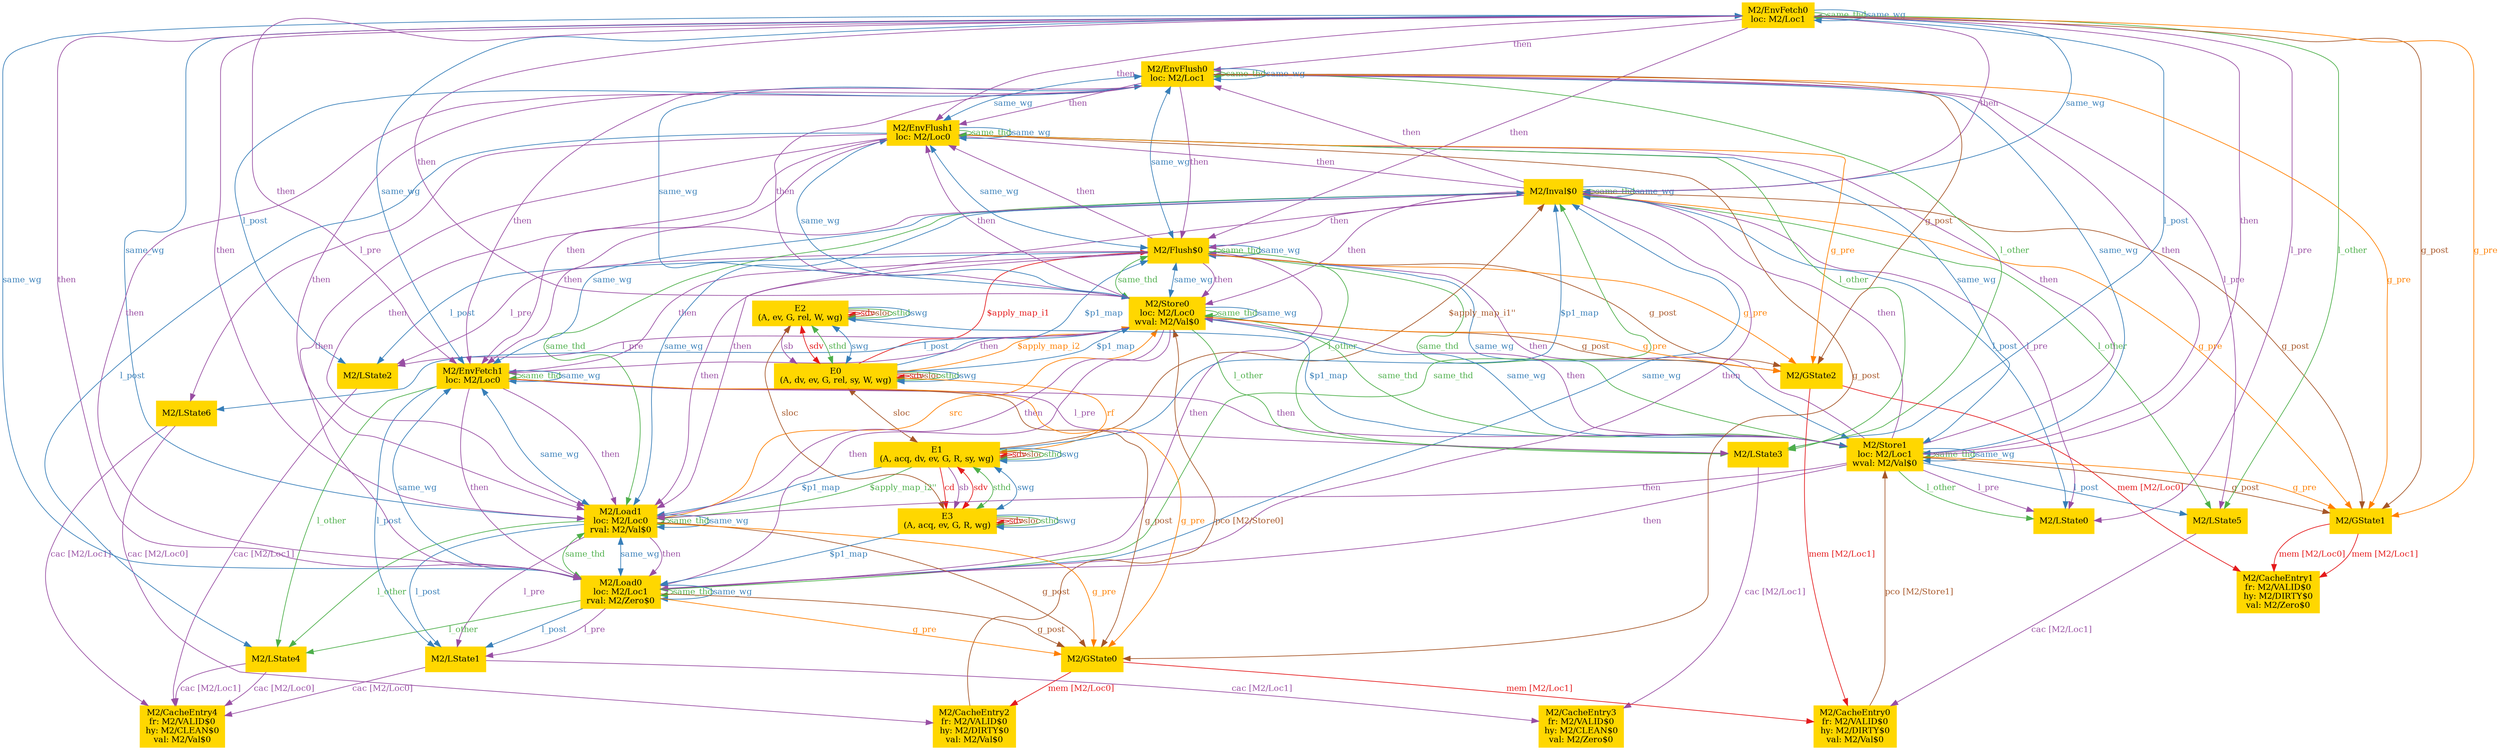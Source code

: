 digraph "graph" {
graph [fontsize=12]
node [fontsize=12]
edge [fontsize=12]
rankdir=TB;
"N24" -> "N19" [uuid = "<E0, M2/Flush$0>", color = "#e41a1c", fontcolor = "#e41a1c", style = "solid", label = "$apply_map_i1", dir = "back", weight = "1"]
"N25" -> "N18" [uuid = "<E1, M2/Inval$0>", color = "#a65628", fontcolor = "#a65628", style = "solid", label = "$apply_map_i1''", dir = "back", weight = "1"]
"N23" -> "N19" [uuid = "<E0, M2/Store0>", color = "#ff7f00", fontcolor = "#ff7f00", style = "solid", label = "$apply_map_i2", dir = "back", weight = "1"]
"N18" -> "N15" [uuid = "<E1, M2/Load1>", color = "#4daf4a", fontcolor = "#4daf4a", style = "solid", label = "$apply_map_i2''", dir = "forward", weight = "1"]
"N24" -> "N19" [uuid = "<E0, M2/Flush$0>", color = "#377eb8", fontcolor = "#377eb8", style = "solid", label = "$p1_map", dir = "back", weight = "1"]
"N23" -> "N19" [uuid = "<E0, M2/Store0>", color = "#377eb8", fontcolor = "#377eb8", style = "solid", label = "$p1_map", dir = "back", weight = "1"]
"N25" -> "N18" [uuid = "<E1, M2/Inval$0>", color = "#377eb8", fontcolor = "#377eb8", style = "solid", label = "$p1_map", dir = "back", weight = "1"]
"N18" -> "N15" [uuid = "<E1, M2/Load1>", color = "#377eb8", fontcolor = "#377eb8", style = "solid", label = "$p1_map", dir = "forward", weight = "1"]
"N20" -> "N16" [uuid = "<E2, M2/Store1>", color = "#377eb8", fontcolor = "#377eb8", style = "solid", label = "$p1_map", dir = "forward", weight = "1"]
"N17" -> "N14" [uuid = "<E3, M2/Load0>", color = "#377eb8", fontcolor = "#377eb8", style = "solid", label = "$p1_map", dir = "forward", weight = "1"]
"N8" -> "N5" [uuid = "<M2/LState1, M2/Loc0, M2/CacheEntry4>", color = "#984ea3", fontcolor = "#984ea3", style = "solid", label = "cac [M2/Loc0]", dir = "forward", weight = "1"]
"N8" -> "N3" [uuid = "<M2/LState1, M2/Loc1, M2/CacheEntry3>", color = "#984ea3", fontcolor = "#984ea3", style = "solid", label = "cac [M2/Loc1]", dir = "forward", weight = "1"]
"N7" -> "N5" [uuid = "<M2/LState2, M2/Loc1, M2/CacheEntry4>", color = "#984ea3", fontcolor = "#984ea3", style = "solid", label = "cac [M2/Loc1]", dir = "forward", weight = "1"]
"N4" -> "N3" [uuid = "<M2/LState3, M2/Loc1, M2/CacheEntry3>", color = "#984ea3", fontcolor = "#984ea3", style = "solid", label = "cac [M2/Loc1]", dir = "forward", weight = "1"]
"N6" -> "N5" [uuid = "<M2/LState4, M2/Loc0, M2/CacheEntry4>", color = "#984ea3", fontcolor = "#984ea3", style = "solid", label = "cac [M2/Loc0]", dir = "forward", weight = "1"]
"N6" -> "N5" [uuid = "<M2/LState4, M2/Loc1, M2/CacheEntry4>", color = "#984ea3", fontcolor = "#984ea3", style = "solid", label = "cac [M2/Loc1]", dir = "forward", weight = "1"]
"N13" -> "N11" [uuid = "<M2/LState5, M2/Loc1, M2/CacheEntry0>", color = "#984ea3", fontcolor = "#984ea3", style = "solid", label = "cac [M2/Loc1]", dir = "forward", weight = "1"]
"N10" -> "N9" [uuid = "<M2/LState6, M2/Loc0, M2/CacheEntry2>", color = "#984ea3", fontcolor = "#984ea3", style = "solid", label = "cac [M2/Loc0]", dir = "forward", weight = "1"]
"N10" -> "N5" [uuid = "<M2/LState6, M2/Loc1, M2/CacheEntry4>", color = "#984ea3", fontcolor = "#984ea3", style = "solid", label = "cac [M2/Loc1]", dir = "forward", weight = "1"]
"N18" -> "N17" [uuid = "<E1, E3>", color = "#e41a1c", fontcolor = "#e41a1c", style = "solid", label = "cd", dir = "forward", weight = "1"]
"N28" -> "N1" [uuid = "<M2/EnvFetch0, M2/GState1>", color = "#a65628", fontcolor = "#a65628", style = "solid", label = "g_post", dir = "forward", weight = "1"]
"N21" -> "N12" [uuid = "<M2/EnvFetch1, M2/GState0>", color = "#a65628", fontcolor = "#a65628", style = "solid", label = "g_post", dir = "forward", weight = "1"]
"N27" -> "N22" [uuid = "<M2/EnvFlush0, M2/GState2>", color = "#a65628", fontcolor = "#a65628", style = "solid", label = "g_post", dir = "forward", weight = "1"]
"N26" -> "N12" [uuid = "<M2/EnvFlush1, M2/GState0>", color = "#a65628", fontcolor = "#a65628", style = "solid", label = "g_post", dir = "forward", weight = "1"]
"N24" -> "N22" [uuid = "<M2/Flush$0, M2/GState2>", color = "#a65628", fontcolor = "#a65628", style = "solid", label = "g_post", dir = "forward", weight = "1"]
"N25" -> "N1" [uuid = "<M2/Inval$0, M2/GState1>", color = "#a65628", fontcolor = "#a65628", style = "solid", label = "g_post", dir = "forward", weight = "1"]
"N14" -> "N12" [uuid = "<M2/Load0, M2/GState0>", color = "#a65628", fontcolor = "#a65628", style = "solid", label = "g_post", dir = "forward", weight = "1"]
"N15" -> "N12" [uuid = "<M2/Load1, M2/GState0>", color = "#a65628", fontcolor = "#a65628", style = "solid", label = "g_post", dir = "forward", weight = "1"]
"N23" -> "N22" [uuid = "<M2/Store0, M2/GState2>", color = "#a65628", fontcolor = "#a65628", style = "solid", label = "g_post", dir = "forward", weight = "1"]
"N16" -> "N1" [uuid = "<M2/Store1, M2/GState1>", color = "#a65628", fontcolor = "#a65628", style = "solid", label = "g_post", dir = "forward", weight = "1"]
"N28" -> "N1" [uuid = "<M2/EnvFetch0, M2/GState1>", color = "#ff7f00", fontcolor = "#ff7f00", style = "solid", label = "g_pre", dir = "forward", weight = "1"]
"N21" -> "N12" [uuid = "<M2/EnvFetch1, M2/GState0>", color = "#ff7f00", fontcolor = "#ff7f00", style = "solid", label = "g_pre", dir = "forward", weight = "1"]
"N27" -> "N1" [uuid = "<M2/EnvFlush0, M2/GState1>", color = "#ff7f00", fontcolor = "#ff7f00", style = "solid", label = "g_pre", dir = "forward", weight = "1"]
"N26" -> "N22" [uuid = "<M2/EnvFlush1, M2/GState2>", color = "#ff7f00", fontcolor = "#ff7f00", style = "solid", label = "g_pre", dir = "forward", weight = "1"]
"N24" -> "N22" [uuid = "<M2/Flush$0, M2/GState2>", color = "#ff7f00", fontcolor = "#ff7f00", style = "solid", label = "g_pre", dir = "forward", weight = "1"]
"N25" -> "N1" [uuid = "<M2/Inval$0, M2/GState1>", color = "#ff7f00", fontcolor = "#ff7f00", style = "solid", label = "g_pre", dir = "forward", weight = "1"]
"N14" -> "N12" [uuid = "<M2/Load0, M2/GState0>", color = "#ff7f00", fontcolor = "#ff7f00", style = "solid", label = "g_pre", dir = "forward", weight = "1"]
"N15" -> "N12" [uuid = "<M2/Load1, M2/GState0>", color = "#ff7f00", fontcolor = "#ff7f00", style = "solid", label = "g_pre", dir = "forward", weight = "1"]
"N23" -> "N22" [uuid = "<M2/Store0, M2/GState2>", color = "#ff7f00", fontcolor = "#ff7f00", style = "solid", label = "g_pre", dir = "forward", weight = "1"]
"N16" -> "N1" [uuid = "<M2/Store1, M2/GState1>", color = "#ff7f00", fontcolor = "#ff7f00", style = "solid", label = "g_pre", dir = "forward", weight = "1"]
"N28" -> "N13" [uuid = "<M2/EnvFetch0, M2/LState5>", color = "#4daf4a", fontcolor = "#4daf4a", style = "solid", label = "l_other", dir = "forward", weight = "1"]
"N21" -> "N6" [uuid = "<M2/EnvFetch1, M2/LState4>", color = "#4daf4a", fontcolor = "#4daf4a", style = "solid", label = "l_other", dir = "forward", weight = "1"]
"N27" -> "N4" [uuid = "<M2/EnvFlush0, M2/LState3>", color = "#4daf4a", fontcolor = "#4daf4a", style = "solid", label = "l_other", dir = "forward", weight = "1"]
"N26" -> "N4" [uuid = "<M2/EnvFlush1, M2/LState3>", color = "#4daf4a", fontcolor = "#4daf4a", style = "solid", label = "l_other", dir = "forward", weight = "1"]
"N24" -> "N4" [uuid = "<M2/Flush$0, M2/LState3>", color = "#4daf4a", fontcolor = "#4daf4a", style = "solid", label = "l_other", dir = "forward", weight = "1"]
"N25" -> "N13" [uuid = "<M2/Inval$0, M2/LState5>", color = "#4daf4a", fontcolor = "#4daf4a", style = "solid", label = "l_other", dir = "forward", weight = "1"]
"N14" -> "N6" [uuid = "<M2/Load0, M2/LState4>", color = "#4daf4a", fontcolor = "#4daf4a", style = "solid", label = "l_other", dir = "forward", weight = "1"]
"N15" -> "N6" [uuid = "<M2/Load1, M2/LState4>", color = "#4daf4a", fontcolor = "#4daf4a", style = "solid", label = "l_other", dir = "forward", weight = "1"]
"N23" -> "N4" [uuid = "<M2/Store0, M2/LState3>", color = "#4daf4a", fontcolor = "#4daf4a", style = "solid", label = "l_other", dir = "forward", weight = "1"]
"N16" -> "N2" [uuid = "<M2/Store1, M2/LState0>", color = "#4daf4a", fontcolor = "#4daf4a", style = "solid", label = "l_other", dir = "forward", weight = "1"]
"N28" -> "N4" [uuid = "<M2/EnvFetch0, M2/LState3>", color = "#377eb8", fontcolor = "#377eb8", style = "solid", label = "l_post", dir = "forward", weight = "1"]
"N21" -> "N8" [uuid = "<M2/EnvFetch1, M2/LState1>", color = "#377eb8", fontcolor = "#377eb8", style = "solid", label = "l_post", dir = "forward", weight = "1"]
"N27" -> "N7" [uuid = "<M2/EnvFlush0, M2/LState2>", color = "#377eb8", fontcolor = "#377eb8", style = "solid", label = "l_post", dir = "forward", weight = "1"]
"N26" -> "N6" [uuid = "<M2/EnvFlush1, M2/LState4>", color = "#377eb8", fontcolor = "#377eb8", style = "solid", label = "l_post", dir = "forward", weight = "1"]
"N24" -> "N7" [uuid = "<M2/Flush$0, M2/LState2>", color = "#377eb8", fontcolor = "#377eb8", style = "solid", label = "l_post", dir = "forward", weight = "1"]
"N25" -> "N2" [uuid = "<M2/Inval$0, M2/LState0>", color = "#377eb8", fontcolor = "#377eb8", style = "solid", label = "l_post", dir = "forward", weight = "1"]
"N14" -> "N8" [uuid = "<M2/Load0, M2/LState1>", color = "#377eb8", fontcolor = "#377eb8", style = "solid", label = "l_post", dir = "forward", weight = "1"]
"N15" -> "N8" [uuid = "<M2/Load1, M2/LState1>", color = "#377eb8", fontcolor = "#377eb8", style = "solid", label = "l_post", dir = "forward", weight = "1"]
"N23" -> "N10" [uuid = "<M2/Store0, M2/LState6>", color = "#377eb8", fontcolor = "#377eb8", style = "solid", label = "l_post", dir = "forward", weight = "1"]
"N16" -> "N13" [uuid = "<M2/Store1, M2/LState5>", color = "#377eb8", fontcolor = "#377eb8", style = "solid", label = "l_post", dir = "forward", weight = "1"]
"N28" -> "N2" [uuid = "<M2/EnvFetch0, M2/LState0>", color = "#984ea3", fontcolor = "#984ea3", style = "solid", label = "l_pre", dir = "forward", weight = "1"]
"N21" -> "N4" [uuid = "<M2/EnvFetch1, M2/LState3>", color = "#984ea3", fontcolor = "#984ea3", style = "solid", label = "l_pre", dir = "forward", weight = "1"]
"N27" -> "N13" [uuid = "<M2/EnvFlush0, M2/LState5>", color = "#984ea3", fontcolor = "#984ea3", style = "solid", label = "l_pre", dir = "forward", weight = "1"]
"N26" -> "N10" [uuid = "<M2/EnvFlush1, M2/LState6>", color = "#984ea3", fontcolor = "#984ea3", style = "solid", label = "l_pre", dir = "forward", weight = "1"]
"N24" -> "N7" [uuid = "<M2/Flush$0, M2/LState2>", color = "#984ea3", fontcolor = "#984ea3", style = "solid", label = "l_pre", dir = "forward", weight = "1"]
"N25" -> "N2" [uuid = "<M2/Inval$0, M2/LState0>", color = "#984ea3", fontcolor = "#984ea3", style = "solid", label = "l_pre", dir = "forward", weight = "1"]
"N14" -> "N8" [uuid = "<M2/Load0, M2/LState1>", color = "#984ea3", fontcolor = "#984ea3", style = "solid", label = "l_pre", dir = "forward", weight = "1"]
"N15" -> "N8" [uuid = "<M2/Load1, M2/LState1>", color = "#984ea3", fontcolor = "#984ea3", style = "solid", label = "l_pre", dir = "forward", weight = "1"]
"N23" -> "N7" [uuid = "<M2/Store0, M2/LState2>", color = "#984ea3", fontcolor = "#984ea3", style = "solid", label = "l_pre", dir = "forward", weight = "1"]
"N16" -> "N2" [uuid = "<M2/Store1, M2/LState0>", color = "#984ea3", fontcolor = "#984ea3", style = "solid", label = "l_pre", dir = "forward", weight = "1"]
"N12" -> "N9" [uuid = "<M2/GState0, M2/Loc0, M2/CacheEntry2>", color = "#e41a1c", fontcolor = "#e41a1c", style = "solid", label = "mem [M2/Loc0]", dir = "forward", weight = "1"]
"N12" -> "N11" [uuid = "<M2/GState0, M2/Loc1, M2/CacheEntry0>", color = "#e41a1c", fontcolor = "#e41a1c", style = "solid", label = "mem [M2/Loc1]", dir = "forward", weight = "1"]
"N1" -> "N0" [uuid = "<M2/GState1, M2/Loc0, M2/CacheEntry1>", color = "#e41a1c", fontcolor = "#e41a1c", style = "solid", label = "mem [M2/Loc0]", dir = "forward", weight = "1"]
"N1" -> "N0" [uuid = "<M2/GState1, M2/Loc1, M2/CacheEntry1>", color = "#e41a1c", fontcolor = "#e41a1c", style = "solid", label = "mem [M2/Loc1]", dir = "forward", weight = "1"]
"N22" -> "N0" [uuid = "<M2/GState2, M2/Loc0, M2/CacheEntry1>", color = "#e41a1c", fontcolor = "#e41a1c", style = "solid", label = "mem [M2/Loc0]", dir = "forward", weight = "1"]
"N22" -> "N11" [uuid = "<M2/GState2, M2/Loc1, M2/CacheEntry0>", color = "#e41a1c", fontcolor = "#e41a1c", style = "solid", label = "mem [M2/Loc1]", dir = "forward", weight = "1"]
"N16" -> "N11" [uuid = "<M2/CacheEntry0, M2/Store1, M2/Store1>", color = "#a65628", fontcolor = "#a65628", style = "solid", label = "pco [M2/Store1]", dir = "back", weight = "1"]
"N23" -> "N9" [uuid = "<M2/CacheEntry2, M2/Store0, M2/Store0>", color = "#a65628", fontcolor = "#a65628", style = "solid", label = "pco [M2/Store0]", dir = "back", weight = "1"]
"N19" -> "N18" [uuid = "<E0, E1>", color = "#ff7f00", fontcolor = "#ff7f00", style = "solid", label = "rf", dir = "forward", weight = "1"]
"N28" -> "N28" [uuid = "<M2/EnvFetch0, M2/EnvFetch0>", color = "#4daf4a", fontcolor = "#4daf4a", style = "solid", label = "same_thd", dir = "forward", weight = "1"]
"N21" -> "N21" [uuid = "<M2/EnvFetch1, M2/EnvFetch1>", color = "#4daf4a", fontcolor = "#4daf4a", style = "solid", label = "same_thd", dir = "forward", weight = "1"]
"N27" -> "N27" [uuid = "<M2/EnvFlush0, M2/EnvFlush0>", color = "#4daf4a", fontcolor = "#4daf4a", style = "solid", label = "same_thd", dir = "forward", weight = "1"]
"N26" -> "N26" [uuid = "<M2/EnvFlush1, M2/EnvFlush1>", color = "#4daf4a", fontcolor = "#4daf4a", style = "solid", label = "same_thd", dir = "forward", weight = "1"]
"N24" -> "N24" [uuid = "<M2/Flush$0, M2/Flush$0>", color = "#4daf4a", fontcolor = "#4daf4a", style = "solid", label = "same_thd", dir = "forward", weight = "1"]
"N24" -> "N23" [uuid = "<M2/Flush$0, M2/Store0>", color = "#4daf4a", fontcolor = "#4daf4a", style = "solid", label = "same_thd", dir = "both", weight = "1"]
"N24" -> "N16" [uuid = "<M2/Flush$0, M2/Store1>", color = "#4daf4a", fontcolor = "#4daf4a", style = "solid", label = "same_thd", dir = "both", weight = "1"]
"N25" -> "N25" [uuid = "<M2/Inval$0, M2/Inval$0>", color = "#4daf4a", fontcolor = "#4daf4a", style = "solid", label = "same_thd", dir = "forward", weight = "1"]
"N25" -> "N14" [uuid = "<M2/Inval$0, M2/Load0>", color = "#4daf4a", fontcolor = "#4daf4a", style = "solid", label = "same_thd", dir = "both", weight = "1"]
"N25" -> "N15" [uuid = "<M2/Inval$0, M2/Load1>", color = "#4daf4a", fontcolor = "#4daf4a", style = "solid", label = "same_thd", dir = "both", weight = "1"]
"N14" -> "N14" [uuid = "<M2/Load0, M2/Load0>", color = "#4daf4a", fontcolor = "#4daf4a", style = "solid", label = "same_thd", dir = "forward", weight = "1"]
"N15" -> "N14" [uuid = "<M2/Load0, M2/Load1>", color = "#4daf4a", fontcolor = "#4daf4a", style = "solid", label = "same_thd", dir = "both", weight = "1"]
"N15" -> "N15" [uuid = "<M2/Load1, M2/Load1>", color = "#4daf4a", fontcolor = "#4daf4a", style = "solid", label = "same_thd", dir = "forward", weight = "1"]
"N23" -> "N23" [uuid = "<M2/Store0, M2/Store0>", color = "#4daf4a", fontcolor = "#4daf4a", style = "solid", label = "same_thd", dir = "forward", weight = "1"]
"N23" -> "N16" [uuid = "<M2/Store0, M2/Store1>", color = "#4daf4a", fontcolor = "#4daf4a", style = "solid", label = "same_thd", dir = "both", weight = "1"]
"N16" -> "N16" [uuid = "<M2/Store1, M2/Store1>", color = "#4daf4a", fontcolor = "#4daf4a", style = "solid", label = "same_thd", dir = "forward", weight = "1"]
"N28" -> "N28" [uuid = "<M2/EnvFetch0, M2/EnvFetch0>", color = "#377eb8", fontcolor = "#377eb8", style = "solid", label = "same_wg", dir = "forward", weight = "1"]
"N28" -> "N21" [uuid = "<M2/EnvFetch0, M2/EnvFetch1>", color = "#377eb8", fontcolor = "#377eb8", style = "solid", label = "same_wg", dir = "both", weight = "1"]
"N28" -> "N25" [uuid = "<M2/EnvFetch0, M2/Inval$0>", color = "#377eb8", fontcolor = "#377eb8", style = "solid", label = "same_wg", dir = "both", weight = "1"]
"N28" -> "N14" [uuid = "<M2/EnvFetch0, M2/Load0>", color = "#377eb8", fontcolor = "#377eb8", style = "solid", label = "same_wg", dir = "both", weight = "1"]
"N28" -> "N15" [uuid = "<M2/EnvFetch0, M2/Load1>", color = "#377eb8", fontcolor = "#377eb8", style = "solid", label = "same_wg", dir = "both", weight = "1"]
"N21" -> "N21" [uuid = "<M2/EnvFetch1, M2/EnvFetch1>", color = "#377eb8", fontcolor = "#377eb8", style = "solid", label = "same_wg", dir = "forward", weight = "1"]
"N25" -> "N21" [uuid = "<M2/EnvFetch1, M2/Inval$0>", color = "#377eb8", fontcolor = "#377eb8", style = "solid", label = "same_wg", dir = "both", weight = "1"]
"N21" -> "N14" [uuid = "<M2/EnvFetch1, M2/Load0>", color = "#377eb8", fontcolor = "#377eb8", style = "solid", label = "same_wg", dir = "both", weight = "1"]
"N21" -> "N15" [uuid = "<M2/EnvFetch1, M2/Load1>", color = "#377eb8", fontcolor = "#377eb8", style = "solid", label = "same_wg", dir = "both", weight = "1"]
"N27" -> "N27" [uuid = "<M2/EnvFlush0, M2/EnvFlush0>", color = "#377eb8", fontcolor = "#377eb8", style = "solid", label = "same_wg", dir = "forward", weight = "1"]
"N27" -> "N26" [uuid = "<M2/EnvFlush0, M2/EnvFlush1>", color = "#377eb8", fontcolor = "#377eb8", style = "solid", label = "same_wg", dir = "both", weight = "1"]
"N27" -> "N24" [uuid = "<M2/EnvFlush0, M2/Flush$0>", color = "#377eb8", fontcolor = "#377eb8", style = "solid", label = "same_wg", dir = "both", weight = "1"]
"N27" -> "N23" [uuid = "<M2/EnvFlush0, M2/Store0>", color = "#377eb8", fontcolor = "#377eb8", style = "solid", label = "same_wg", dir = "both", weight = "1"]
"N27" -> "N16" [uuid = "<M2/EnvFlush0, M2/Store1>", color = "#377eb8", fontcolor = "#377eb8", style = "solid", label = "same_wg", dir = "both", weight = "1"]
"N26" -> "N26" [uuid = "<M2/EnvFlush1, M2/EnvFlush1>", color = "#377eb8", fontcolor = "#377eb8", style = "solid", label = "same_wg", dir = "forward", weight = "1"]
"N26" -> "N24" [uuid = "<M2/EnvFlush1, M2/Flush$0>", color = "#377eb8", fontcolor = "#377eb8", style = "solid", label = "same_wg", dir = "both", weight = "1"]
"N26" -> "N23" [uuid = "<M2/EnvFlush1, M2/Store0>", color = "#377eb8", fontcolor = "#377eb8", style = "solid", label = "same_wg", dir = "both", weight = "1"]
"N26" -> "N16" [uuid = "<M2/EnvFlush1, M2/Store1>", color = "#377eb8", fontcolor = "#377eb8", style = "solid", label = "same_wg", dir = "both", weight = "1"]
"N24" -> "N24" [uuid = "<M2/Flush$0, M2/Flush$0>", color = "#377eb8", fontcolor = "#377eb8", style = "solid", label = "same_wg", dir = "forward", weight = "1"]
"N24" -> "N23" [uuid = "<M2/Flush$0, M2/Store0>", color = "#377eb8", fontcolor = "#377eb8", style = "solid", label = "same_wg", dir = "both", weight = "1"]
"N24" -> "N16" [uuid = "<M2/Flush$0, M2/Store1>", color = "#377eb8", fontcolor = "#377eb8", style = "solid", label = "same_wg", dir = "both", weight = "1"]
"N25" -> "N25" [uuid = "<M2/Inval$0, M2/Inval$0>", color = "#377eb8", fontcolor = "#377eb8", style = "solid", label = "same_wg", dir = "forward", weight = "1"]
"N25" -> "N14" [uuid = "<M2/Inval$0, M2/Load0>", color = "#377eb8", fontcolor = "#377eb8", style = "solid", label = "same_wg", dir = "both", weight = "1"]
"N25" -> "N15" [uuid = "<M2/Inval$0, M2/Load1>", color = "#377eb8", fontcolor = "#377eb8", style = "solid", label = "same_wg", dir = "both", weight = "1"]
"N14" -> "N14" [uuid = "<M2/Load0, M2/Load0>", color = "#377eb8", fontcolor = "#377eb8", style = "solid", label = "same_wg", dir = "forward", weight = "1"]
"N15" -> "N14" [uuid = "<M2/Load0, M2/Load1>", color = "#377eb8", fontcolor = "#377eb8", style = "solid", label = "same_wg", dir = "both", weight = "1"]
"N15" -> "N15" [uuid = "<M2/Load1, M2/Load1>", color = "#377eb8", fontcolor = "#377eb8", style = "solid", label = "same_wg", dir = "forward", weight = "1"]
"N23" -> "N23" [uuid = "<M2/Store0, M2/Store0>", color = "#377eb8", fontcolor = "#377eb8", style = "solid", label = "same_wg", dir = "forward", weight = "1"]
"N23" -> "N16" [uuid = "<M2/Store0, M2/Store1>", color = "#377eb8", fontcolor = "#377eb8", style = "solid", label = "same_wg", dir = "both", weight = "1"]
"N16" -> "N16" [uuid = "<M2/Store1, M2/Store1>", color = "#377eb8", fontcolor = "#377eb8", style = "solid", label = "same_wg", dir = "forward", weight = "1"]
"N18" -> "N17" [uuid = "<E1, E3>", color = "#984ea3", fontcolor = "#984ea3", style = "solid", label = "sb", dir = "forward", weight = "1"]
"N20" -> "N19" [uuid = "<E2, E0>", color = "#984ea3", fontcolor = "#984ea3", style = "solid", label = "sb", dir = "forward", weight = "1"]
"N19" -> "N19" [uuid = "<E0, E0>", color = "#e41a1c", fontcolor = "#e41a1c", style = "solid", label = "sdv", dir = "forward", weight = "1"]
"N20" -> "N19" [uuid = "<E0, E2>", color = "#e41a1c", fontcolor = "#e41a1c", style = "solid", label = "sdv", dir = "both", weight = "1"]
"N18" -> "N18" [uuid = "<E1, E1>", color = "#e41a1c", fontcolor = "#e41a1c", style = "solid", label = "sdv", dir = "forward", weight = "1"]
"N18" -> "N17" [uuid = "<E1, E3>", color = "#e41a1c", fontcolor = "#e41a1c", style = "solid", label = "sdv", dir = "both", weight = "1"]
"N20" -> "N20" [uuid = "<E2, E2>", color = "#e41a1c", fontcolor = "#e41a1c", style = "solid", label = "sdv", dir = "forward", weight = "1"]
"N17" -> "N17" [uuid = "<E3, E3>", color = "#e41a1c", fontcolor = "#e41a1c", style = "solid", label = "sdv", dir = "forward", weight = "1"]
"N19" -> "N19" [uuid = "<E0, E0>", color = "#a65628", fontcolor = "#a65628", style = "solid", label = "sloc", dir = "forward", weight = "1"]
"N19" -> "N18" [uuid = "<E0, E1>", color = "#a65628", fontcolor = "#a65628", style = "solid", label = "sloc", dir = "both", weight = "1"]
"N18" -> "N18" [uuid = "<E1, E1>", color = "#a65628", fontcolor = "#a65628", style = "solid", label = "sloc", dir = "forward", weight = "1"]
"N20" -> "N20" [uuid = "<E2, E2>", color = "#a65628", fontcolor = "#a65628", style = "solid", label = "sloc", dir = "forward", weight = "1"]
"N20" -> "N17" [uuid = "<E2, E3>", color = "#a65628", fontcolor = "#a65628", style = "solid", label = "sloc", dir = "both", weight = "1"]
"N17" -> "N17" [uuid = "<E3, E3>", color = "#a65628", fontcolor = "#a65628", style = "solid", label = "sloc", dir = "forward", weight = "1"]
"N23" -> "N15" [uuid = "<M2/Load1, M2/Store0>", color = "#ff7f00", fontcolor = "#ff7f00", style = "solid", label = "src", dir = "back", weight = "1"]
"N19" -> "N19" [uuid = "<E0, E0>", color = "#4daf4a", fontcolor = "#4daf4a", style = "solid", label = "sthd", dir = "forward", weight = "1"]
"N20" -> "N19" [uuid = "<E0, E2>", color = "#4daf4a", fontcolor = "#4daf4a", style = "solid", label = "sthd", dir = "both", weight = "1"]
"N18" -> "N18" [uuid = "<E1, E1>", color = "#4daf4a", fontcolor = "#4daf4a", style = "solid", label = "sthd", dir = "forward", weight = "1"]
"N18" -> "N17" [uuid = "<E1, E3>", color = "#4daf4a", fontcolor = "#4daf4a", style = "solid", label = "sthd", dir = "both", weight = "1"]
"N20" -> "N20" [uuid = "<E2, E2>", color = "#4daf4a", fontcolor = "#4daf4a", style = "solid", label = "sthd", dir = "forward", weight = "1"]
"N17" -> "N17" [uuid = "<E3, E3>", color = "#4daf4a", fontcolor = "#4daf4a", style = "solid", label = "sthd", dir = "forward", weight = "1"]
"N19" -> "N19" [uuid = "<E0, E0>", color = "#377eb8", fontcolor = "#377eb8", style = "solid", label = "swg", dir = "forward", weight = "1"]
"N20" -> "N19" [uuid = "<E0, E2>", color = "#377eb8", fontcolor = "#377eb8", style = "solid", label = "swg", dir = "both", weight = "1"]
"N18" -> "N18" [uuid = "<E1, E1>", color = "#377eb8", fontcolor = "#377eb8", style = "solid", label = "swg", dir = "forward", weight = "1"]
"N18" -> "N17" [uuid = "<E1, E3>", color = "#377eb8", fontcolor = "#377eb8", style = "solid", label = "swg", dir = "both", weight = "1"]
"N20" -> "N20" [uuid = "<E2, E2>", color = "#377eb8", fontcolor = "#377eb8", style = "solid", label = "swg", dir = "forward", weight = "1"]
"N17" -> "N17" [uuid = "<E3, E3>", color = "#377eb8", fontcolor = "#377eb8", style = "solid", label = "swg", dir = "forward", weight = "1"]
"N28" -> "N21" [uuid = "<M2/EnvFetch0, M2/EnvFetch1>", color = "#984ea3", fontcolor = "#984ea3", style = "solid", label = "then", dir = "forward", weight = "1"]
"N28" -> "N27" [uuid = "<M2/EnvFetch0, M2/EnvFlush0>", color = "#984ea3", fontcolor = "#984ea3", style = "solid", label = "then", dir = "forward", weight = "1"]
"N28" -> "N26" [uuid = "<M2/EnvFetch0, M2/EnvFlush1>", color = "#984ea3", fontcolor = "#984ea3", style = "solid", label = "then", dir = "forward", weight = "1"]
"N28" -> "N24" [uuid = "<M2/EnvFetch0, M2/Flush$0>", color = "#984ea3", fontcolor = "#984ea3", style = "solid", label = "then", dir = "forward", weight = "1"]
"N28" -> "N14" [uuid = "<M2/EnvFetch0, M2/Load0>", color = "#984ea3", fontcolor = "#984ea3", style = "solid", label = "then", dir = "forward", weight = "1"]
"N28" -> "N15" [uuid = "<M2/EnvFetch0, M2/Load1>", color = "#984ea3", fontcolor = "#984ea3", style = "solid", label = "then", dir = "forward", weight = "1"]
"N28" -> "N23" [uuid = "<M2/EnvFetch0, M2/Store0>", color = "#984ea3", fontcolor = "#984ea3", style = "solid", label = "then", dir = "forward", weight = "1"]
"N21" -> "N14" [uuid = "<M2/EnvFetch1, M2/Load0>", color = "#984ea3", fontcolor = "#984ea3", style = "solid", label = "then", dir = "forward", weight = "1"]
"N21" -> "N15" [uuid = "<M2/EnvFetch1, M2/Load1>", color = "#984ea3", fontcolor = "#984ea3", style = "solid", label = "then", dir = "forward", weight = "1"]
"N27" -> "N21" [uuid = "<M2/EnvFlush0, M2/EnvFetch1>", color = "#984ea3", fontcolor = "#984ea3", style = "solid", label = "then", dir = "forward", weight = "1"]
"N27" -> "N26" [uuid = "<M2/EnvFlush0, M2/EnvFlush1>", color = "#984ea3", fontcolor = "#984ea3", style = "solid", label = "then", dir = "forward", weight = "1"]
"N27" -> "N24" [uuid = "<M2/EnvFlush0, M2/Flush$0>", color = "#984ea3", fontcolor = "#984ea3", style = "solid", label = "then", dir = "forward", weight = "1"]
"N27" -> "N14" [uuid = "<M2/EnvFlush0, M2/Load0>", color = "#984ea3", fontcolor = "#984ea3", style = "solid", label = "then", dir = "forward", weight = "1"]
"N27" -> "N15" [uuid = "<M2/EnvFlush0, M2/Load1>", color = "#984ea3", fontcolor = "#984ea3", style = "solid", label = "then", dir = "forward", weight = "1"]
"N27" -> "N23" [uuid = "<M2/EnvFlush0, M2/Store0>", color = "#984ea3", fontcolor = "#984ea3", style = "solid", label = "then", dir = "forward", weight = "1"]
"N26" -> "N21" [uuid = "<M2/EnvFlush1, M2/EnvFetch1>", color = "#984ea3", fontcolor = "#984ea3", style = "solid", label = "then", dir = "forward", weight = "1"]
"N26" -> "N14" [uuid = "<M2/EnvFlush1, M2/Load0>", color = "#984ea3", fontcolor = "#984ea3", style = "solid", label = "then", dir = "forward", weight = "1"]
"N26" -> "N15" [uuid = "<M2/EnvFlush1, M2/Load1>", color = "#984ea3", fontcolor = "#984ea3", style = "solid", label = "then", dir = "forward", weight = "1"]
"N24" -> "N21" [uuid = "<M2/Flush$0, M2/EnvFetch1>", color = "#984ea3", fontcolor = "#984ea3", style = "solid", label = "then", dir = "forward", weight = "1"]
"N26" -> "N24" [uuid = "<M2/Flush$0, M2/EnvFlush1>", color = "#984ea3", fontcolor = "#984ea3", style = "solid", label = "then", dir = "back", weight = "1"]
"N24" -> "N14" [uuid = "<M2/Flush$0, M2/Load0>", color = "#984ea3", fontcolor = "#984ea3", style = "solid", label = "then", dir = "forward", weight = "1"]
"N24" -> "N15" [uuid = "<M2/Flush$0, M2/Load1>", color = "#984ea3", fontcolor = "#984ea3", style = "solid", label = "then", dir = "forward", weight = "1"]
"N24" -> "N23" [uuid = "<M2/Flush$0, M2/Store0>", color = "#984ea3", fontcolor = "#984ea3", style = "solid", label = "then", dir = "forward", weight = "1"]
"N28" -> "N25" [uuid = "<M2/Inval$0, M2/EnvFetch0>", color = "#984ea3", fontcolor = "#984ea3", style = "solid", label = "then", dir = "back", weight = "1"]
"N25" -> "N21" [uuid = "<M2/Inval$0, M2/EnvFetch1>", color = "#984ea3", fontcolor = "#984ea3", style = "solid", label = "then", dir = "forward", weight = "1"]
"N27" -> "N25" [uuid = "<M2/Inval$0, M2/EnvFlush0>", color = "#984ea3", fontcolor = "#984ea3", style = "solid", label = "then", dir = "back", weight = "1"]
"N26" -> "N25" [uuid = "<M2/Inval$0, M2/EnvFlush1>", color = "#984ea3", fontcolor = "#984ea3", style = "solid", label = "then", dir = "back", weight = "1"]
"N25" -> "N24" [uuid = "<M2/Inval$0, M2/Flush$0>", color = "#984ea3", fontcolor = "#984ea3", style = "solid", label = "then", dir = "forward", weight = "1"]
"N25" -> "N14" [uuid = "<M2/Inval$0, M2/Load0>", color = "#984ea3", fontcolor = "#984ea3", style = "solid", label = "then", dir = "forward", weight = "1"]
"N25" -> "N15" [uuid = "<M2/Inval$0, M2/Load1>", color = "#984ea3", fontcolor = "#984ea3", style = "solid", label = "then", dir = "forward", weight = "1"]
"N25" -> "N23" [uuid = "<M2/Inval$0, M2/Store0>", color = "#984ea3", fontcolor = "#984ea3", style = "solid", label = "then", dir = "forward", weight = "1"]
"N15" -> "N14" [uuid = "<M2/Load1, M2/Load0>", color = "#984ea3", fontcolor = "#984ea3", style = "solid", label = "then", dir = "forward", weight = "1"]
"N23" -> "N21" [uuid = "<M2/Store0, M2/EnvFetch1>", color = "#984ea3", fontcolor = "#984ea3", style = "solid", label = "then", dir = "forward", weight = "1"]
"N26" -> "N23" [uuid = "<M2/Store0, M2/EnvFlush1>", color = "#984ea3", fontcolor = "#984ea3", style = "solid", label = "then", dir = "back", weight = "1"]
"N23" -> "N14" [uuid = "<M2/Store0, M2/Load0>", color = "#984ea3", fontcolor = "#984ea3", style = "solid", label = "then", dir = "forward", weight = "1"]
"N23" -> "N15" [uuid = "<M2/Store0, M2/Load1>", color = "#984ea3", fontcolor = "#984ea3", style = "solid", label = "then", dir = "forward", weight = "1"]
"N28" -> "N16" [uuid = "<M2/Store1, M2/EnvFetch0>", color = "#984ea3", fontcolor = "#984ea3", style = "solid", label = "then", dir = "back", weight = "1"]
"N21" -> "N16" [uuid = "<M2/Store1, M2/EnvFetch1>", color = "#984ea3", fontcolor = "#984ea3", style = "solid", label = "then", dir = "back", weight = "1"]
"N27" -> "N16" [uuid = "<M2/Store1, M2/EnvFlush0>", color = "#984ea3", fontcolor = "#984ea3", style = "solid", label = "then", dir = "back", weight = "1"]
"N26" -> "N16" [uuid = "<M2/Store1, M2/EnvFlush1>", color = "#984ea3", fontcolor = "#984ea3", style = "solid", label = "then", dir = "back", weight = "1"]
"N24" -> "N16" [uuid = "<M2/Store1, M2/Flush$0>", color = "#984ea3", fontcolor = "#984ea3", style = "solid", label = "then", dir = "back", weight = "1"]
"N25" -> "N16" [uuid = "<M2/Store1, M2/Inval$0>", color = "#984ea3", fontcolor = "#984ea3", style = "solid", label = "then", dir = "back", weight = "1"]
"N16" -> "N14" [uuid = "<M2/Store1, M2/Load0>", color = "#984ea3", fontcolor = "#984ea3", style = "solid", label = "then", dir = "forward", weight = "1"]
"N16" -> "N15" [uuid = "<M2/Store1, M2/Load1>", color = "#984ea3", fontcolor = "#984ea3", style = "solid", label = "then", dir = "forward", weight = "1"]
"N23" -> "N16" [uuid = "<M2/Store1, M2/Store0>", color = "#984ea3", fontcolor = "#984ea3", style = "solid", label = "then", dir = "back", weight = "1"]
"N0" [uuid="M2/CacheEntry1", label="M2/CacheEntry1\nfr: M2/VALID$0\nhy: M2/DIRTY$0\nval: M2/Zero$0", color="#ffd700", fontcolor = "#000000", shape = "box", style = "filled, solid"]
"N1" [uuid="M2/GState1", label="M2/GState1", color="#ffd700", fontcolor = "#000000", shape = "box", style = "filled, solid"]
"N2" [uuid="M2/LState0", label="M2/LState0", color="#ffd700", fontcolor = "#000000", shape = "box", style = "filled, solid"]
"N3" [uuid="M2/CacheEntry3", label="M2/CacheEntry3\nfr: M2/VALID$0\nhy: M2/CLEAN$0\nval: M2/Zero$0", color="#ffd700", fontcolor = "#000000", shape = "box", style = "filled, solid"]
"N4" [uuid="M2/LState3", label="M2/LState3", color="#ffd700", fontcolor = "#000000", shape = "box", style = "filled, solid"]
"N5" [uuid="M2/CacheEntry4", label="M2/CacheEntry4\nfr: M2/VALID$0\nhy: M2/CLEAN$0\nval: M2/Val$0", color="#ffd700", fontcolor = "#000000", shape = "box", style = "filled, solid"]
"N6" [uuid="M2/LState4", label="M2/LState4", color="#ffd700", fontcolor = "#000000", shape = "box", style = "filled, solid"]
"N7" [uuid="M2/LState2", label="M2/LState2", color="#ffd700", fontcolor = "#000000", shape = "box", style = "filled, solid"]
"N8" [uuid="M2/LState1", label="M2/LState1", color="#ffd700", fontcolor = "#000000", shape = "box", style = "filled, solid"]
"N9" [uuid="M2/CacheEntry2", label="M2/CacheEntry2\nfr: M2/VALID$0\nhy: M2/DIRTY$0\nval: M2/Val$0", color="#ffd700", fontcolor = "#000000", shape = "box", style = "filled, solid"]
"N10" [uuid="M2/LState6", label="M2/LState6", color="#ffd700", fontcolor = "#000000", shape = "box", style = "filled, solid"]
"N11" [uuid="M2/CacheEntry0", label="M2/CacheEntry0\nfr: M2/VALID$0\nhy: M2/DIRTY$0\nval: M2/Val$0", color="#ffd700", fontcolor = "#000000", shape = "box", style = "filled, solid"]
"N12" [uuid="M2/GState0", label="M2/GState0", color="#ffd700", fontcolor = "#000000", shape = "box", style = "filled, solid"]
"N13" [uuid="M2/LState5", label="M2/LState5", color="#ffd700", fontcolor = "#000000", shape = "box", style = "filled, solid"]
"N14" [uuid="M2/Load0", label="M2/Load0\nloc: M2/Loc1\nrval: M2/Zero$0", color="#ffd700", fontcolor = "#000000", shape = "box", style = "filled, solid"]
"N15" [uuid="M2/Load1", label="M2/Load1\nloc: M2/Loc0\nrval: M2/Val$0", color="#ffd700", fontcolor = "#000000", shape = "box", style = "filled, solid"]
"N16" [uuid="M2/Store1", label="M2/Store1\nloc: M2/Loc1\nwval: M2/Val$0", color="#ffd700", fontcolor = "#000000", shape = "box", style = "filled, solid"]
"N17" [uuid="E3", label="E3\n(A, acq, ev, G, R, wg)", color="#ffd700", fontcolor = "#000000", shape = "box", style = "filled, solid"]
"N18" [uuid="E1", label="E1\n(A, acq, dv, ev, G, R, sy, wg)", color="#ffd700", fontcolor = "#000000", shape = "box", style = "filled, solid"]
"N19" [uuid="E0", label="E0\n(A, dv, ev, G, rel, sy, W, wg)", color="#ffd700", fontcolor = "#000000", shape = "box", style = "filled, solid"]
"N20" [uuid="E2", label="E2\n(A, ev, G, rel, W, wg)", color="#ffd700", fontcolor = "#000000", shape = "box", style = "filled, solid"]
"N21" [uuid="M2/EnvFetch1", label="M2/EnvFetch1\nloc: M2/Loc0", color="#ffd700", fontcolor = "#000000", shape = "box", style = "filled, solid"]
"N22" [uuid="M2/GState2", label="M2/GState2", color="#ffd700", fontcolor = "#000000", shape = "box", style = "filled, solid"]
"N23" [uuid="M2/Store0", label="M2/Store0\nloc: M2/Loc0\nwval: M2/Val$0", color="#ffd700", fontcolor = "#000000", shape = "box", style = "filled, solid"]
"N24" [uuid="M2/Flush$0", label="M2/Flush$0", color="#ffd700", fontcolor = "#000000", shape = "box", style = "filled, solid"]
"N25" [uuid="M2/Inval$0", label="M2/Inval$0", color="#ffd700", fontcolor = "#000000", shape = "box", style = "filled, solid"]
"N26" [uuid="M2/EnvFlush1", label="M2/EnvFlush1\nloc: M2/Loc0", color="#ffd700", fontcolor = "#000000", shape = "box", style = "filled, solid"]
"N27" [uuid="M2/EnvFlush0", label="M2/EnvFlush0\nloc: M2/Loc1", color="#ffd700", fontcolor = "#000000", shape = "box", style = "filled, solid"]
"N28" [uuid="M2/EnvFetch0", label="M2/EnvFetch0\nloc: M2/Loc1", color="#ffd700", fontcolor = "#000000", shape = "box", style = "filled, solid"]
}
